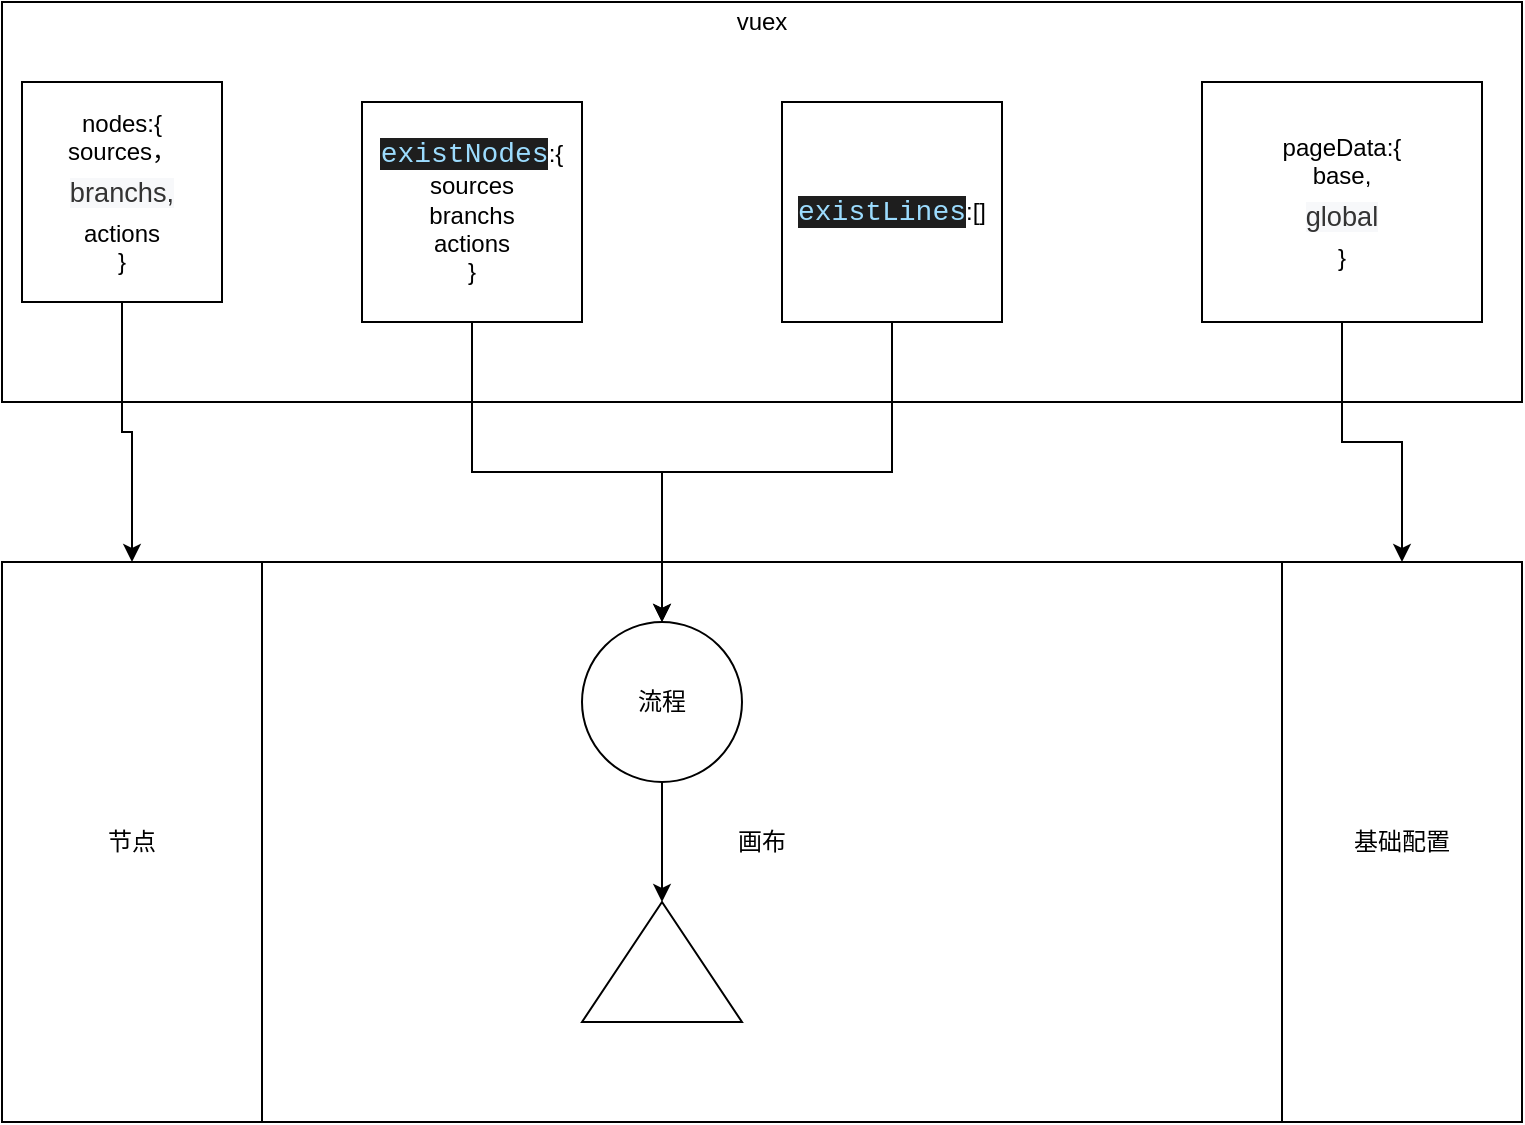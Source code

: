 <mxfile version="13.9.9" type="github">
  <diagram id="ASFItuCyc9TmxKlV4wBx" name="Page-1">
    <mxGraphModel dx="1038" dy="580" grid="1" gridSize="10" guides="1" tooltips="1" connect="1" arrows="1" fold="1" page="1" pageScale="1" pageWidth="827" pageHeight="1169" math="0" shadow="0">
      <root>
        <mxCell id="0" />
        <mxCell id="1" parent="0" />
        <mxCell id="6AYIeCLRRH2hp8M1AMRL-1" value="" style="rounded=0;whiteSpace=wrap;html=1;" vertex="1" parent="1">
          <mxGeometry x="40" y="40" width="760" height="200" as="geometry" />
        </mxCell>
        <mxCell id="6AYIeCLRRH2hp8M1AMRL-2" value="&lt;font style=&quot;vertical-align: inherit&quot;&gt;&lt;font style=&quot;vertical-align: inherit&quot;&gt;vuex&lt;/font&gt;&lt;/font&gt;" style="text;html=1;strokeColor=none;fillColor=none;align=center;verticalAlign=middle;whiteSpace=wrap;rounded=0;" vertex="1" parent="1">
          <mxGeometry x="400" y="40" width="40" height="20" as="geometry" />
        </mxCell>
        <mxCell id="6AYIeCLRRH2hp8M1AMRL-4" value="&lt;font style=&quot;vertical-align: inherit&quot;&gt;&lt;font style=&quot;vertical-align: inherit&quot;&gt;画布&lt;/font&gt;&lt;/font&gt;" style="rounded=0;whiteSpace=wrap;html=1;" vertex="1" parent="1">
          <mxGeometry x="40" y="320" width="760" height="280" as="geometry" />
        </mxCell>
        <mxCell id="6AYIeCLRRH2hp8M1AMRL-5" value="&lt;font style=&quot;vertical-align: inherit&quot;&gt;&lt;font style=&quot;vertical-align: inherit&quot;&gt;节点&lt;/font&gt;&lt;/font&gt;" style="rounded=0;whiteSpace=wrap;html=1;" vertex="1" parent="1">
          <mxGeometry x="40" y="320" width="130" height="280" as="geometry" />
        </mxCell>
        <mxCell id="6AYIeCLRRH2hp8M1AMRL-6" value="&lt;font style=&quot;vertical-align: inherit&quot;&gt;&lt;font style=&quot;vertical-align: inherit&quot;&gt;基础配置&lt;/font&gt;&lt;/font&gt;" style="rounded=0;whiteSpace=wrap;html=1;" vertex="1" parent="1">
          <mxGeometry x="680" y="320" width="120" height="280" as="geometry" />
        </mxCell>
        <mxCell id="6AYIeCLRRH2hp8M1AMRL-14" style="edgeStyle=orthogonalEdgeStyle;rounded=0;orthogonalLoop=1;jettySize=auto;html=1;" edge="1" parent="1" source="6AYIeCLRRH2hp8M1AMRL-7" target="6AYIeCLRRH2hp8M1AMRL-13">
          <mxGeometry relative="1" as="geometry" />
        </mxCell>
        <mxCell id="6AYIeCLRRH2hp8M1AMRL-7" value="&lt;font style=&quot;vertical-align: inherit&quot;&gt;&lt;font style=&quot;vertical-align: inherit&quot;&gt;流程&lt;/font&gt;&lt;/font&gt;" style="ellipse;whiteSpace=wrap;html=1;aspect=fixed;" vertex="1" parent="1">
          <mxGeometry x="330" y="350" width="80" height="80" as="geometry" />
        </mxCell>
        <mxCell id="6AYIeCLRRH2hp8M1AMRL-9" style="edgeStyle=orthogonalEdgeStyle;rounded=0;orthogonalLoop=1;jettySize=auto;html=1;entryX=0.5;entryY=0;entryDx=0;entryDy=0;" edge="1" parent="1" source="6AYIeCLRRH2hp8M1AMRL-8" target="6AYIeCLRRH2hp8M1AMRL-5">
          <mxGeometry relative="1" as="geometry">
            <mxPoint x="98" y="310" as="targetPoint" />
          </mxGeometry>
        </mxCell>
        <mxCell id="6AYIeCLRRH2hp8M1AMRL-8" value="nodes:{&lt;br&gt;sources，&lt;br&gt;&lt;span style=&quot;color: rgb(51 , 51 , 51) ; font-family: &amp;#34;arial&amp;#34; , &amp;#34;microsoft yahei&amp;#34; , &amp;#34;\\5fae软雅黑&amp;#34; , &amp;#34;\\5b8b体&amp;#34; , &amp;#34;malgun gothic&amp;#34; , &amp;#34;meiryo&amp;#34; , sans-serif ; font-size: 13.6px ; line-height: 25.988px ; text-align: justify ; background-color: rgb(247 , 248 , 250)&quot;&gt;branchs,&lt;br&gt;&lt;/span&gt;actions&lt;br&gt;}" style="rounded=0;whiteSpace=wrap;html=1;" vertex="1" parent="1">
          <mxGeometry x="50" y="80" width="100" height="110" as="geometry" />
        </mxCell>
        <mxCell id="6AYIeCLRRH2hp8M1AMRL-11" style="edgeStyle=orthogonalEdgeStyle;rounded=0;orthogonalLoop=1;jettySize=auto;html=1;" edge="1" parent="1" source="6AYIeCLRRH2hp8M1AMRL-10" target="6AYIeCLRRH2hp8M1AMRL-7">
          <mxGeometry relative="1" as="geometry" />
        </mxCell>
        <mxCell id="6AYIeCLRRH2hp8M1AMRL-10" value="&lt;span style=&quot;color: rgb(156 , 220 , 254) ; background-color: rgb(30 , 30 , 30) ; font-family: &amp;#34;consolas&amp;#34; , &amp;#34;courier new&amp;#34; , monospace ; font-size: 14px&quot;&gt;existNodes&lt;/span&gt;:{&lt;br&gt;sources&lt;br&gt;branchs&lt;br&gt;actions&lt;br&gt;}" style="rounded=0;whiteSpace=wrap;html=1;" vertex="1" parent="1">
          <mxGeometry x="220" y="90" width="110" height="110" as="geometry" />
        </mxCell>
        <mxCell id="6AYIeCLRRH2hp8M1AMRL-13" value="" style="triangle;whiteSpace=wrap;html=1;direction=north;" vertex="1" parent="1">
          <mxGeometry x="330" y="490" width="80" height="60" as="geometry" />
        </mxCell>
        <mxCell id="6AYIeCLRRH2hp8M1AMRL-18" style="edgeStyle=orthogonalEdgeStyle;rounded=0;orthogonalLoop=1;jettySize=auto;html=1;exitX=0.5;exitY=1;exitDx=0;exitDy=0;entryX=0.5;entryY=0;entryDx=0;entryDy=0;" edge="1" parent="1" source="6AYIeCLRRH2hp8M1AMRL-15" target="6AYIeCLRRH2hp8M1AMRL-7">
          <mxGeometry relative="1" as="geometry" />
        </mxCell>
        <mxCell id="6AYIeCLRRH2hp8M1AMRL-15" value="&lt;span style=&quot;color: rgb(156 , 220 , 254) ; background-color: rgb(30 , 30 , 30) ; font-family: &amp;#34;consolas&amp;#34; , &amp;#34;courier new&amp;#34; , monospace ; font-size: 14px&quot;&gt;existLines&lt;/span&gt;:[]" style="rounded=0;whiteSpace=wrap;html=1;" vertex="1" parent="1">
          <mxGeometry x="430" y="90" width="110" height="110" as="geometry" />
        </mxCell>
        <mxCell id="6AYIeCLRRH2hp8M1AMRL-19" style="edgeStyle=orthogonalEdgeStyle;rounded=0;orthogonalLoop=1;jettySize=auto;html=1;" edge="1" parent="1" source="6AYIeCLRRH2hp8M1AMRL-17" target="6AYIeCLRRH2hp8M1AMRL-6">
          <mxGeometry relative="1" as="geometry" />
        </mxCell>
        <mxCell id="6AYIeCLRRH2hp8M1AMRL-17" value="pageData:{&lt;br&gt;base,&lt;br&gt;&lt;span style=&quot;color: rgb(51 , 51 , 51) ; font-family: &amp;#34;arial&amp;#34; , &amp;#34;microsoft yahei&amp;#34; , &amp;#34;\\5fae软雅黑&amp;#34; , &amp;#34;\\5b8b体&amp;#34; , &amp;#34;malgun gothic&amp;#34; , &amp;#34;meiryo&amp;#34; , sans-serif ; font-size: 13.6px ; line-height: 25.988px ; text-align: justify ; background-color: rgb(247 , 248 , 250)&quot;&gt;global&lt;/span&gt;&lt;br&gt;}" style="rounded=0;whiteSpace=wrap;html=1;" vertex="1" parent="1">
          <mxGeometry x="640" y="80" width="140" height="120" as="geometry" />
        </mxCell>
      </root>
    </mxGraphModel>
  </diagram>
</mxfile>
